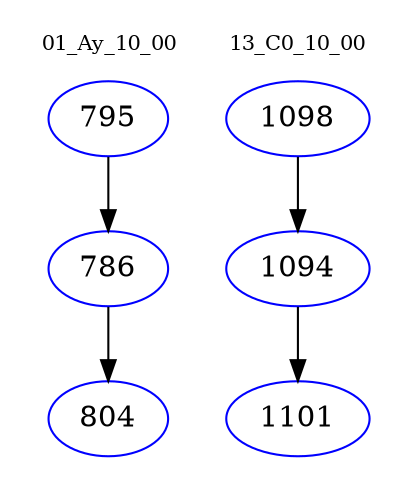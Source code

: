 digraph{
subgraph cluster_0 {
color = white
label = "01_Ay_10_00";
fontsize=10;
T0_795 [label="795", color="blue"]
T0_795 -> T0_786 [color="black"]
T0_786 [label="786", color="blue"]
T0_786 -> T0_804 [color="black"]
T0_804 [label="804", color="blue"]
}
subgraph cluster_1 {
color = white
label = "13_C0_10_00";
fontsize=10;
T1_1098 [label="1098", color="blue"]
T1_1098 -> T1_1094 [color="black"]
T1_1094 [label="1094", color="blue"]
T1_1094 -> T1_1101 [color="black"]
T1_1101 [label="1101", color="blue"]
}
}
